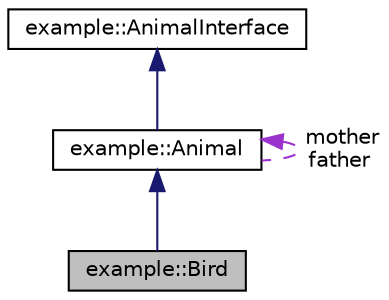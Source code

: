 digraph "example::Bird"
{
  edge [fontname="Helvetica",fontsize="10",labelfontname="Helvetica",labelfontsize="10"];
  node [fontname="Helvetica",fontsize="10",shape=record];
  Node4 [label="example::Bird",height=0.2,width=0.4,color="black", fillcolor="grey75", style="filled", fontcolor="black"];
  Node5 -> Node4 [dir="back",color="midnightblue",fontsize="10",style="solid",fontname="Helvetica"];
  Node5 [label="example::Animal",height=0.2,width=0.4,color="black", fillcolor="white", style="filled",URL="$classexample_1_1Animal.html",tooltip="Base class for all animals from which Bird derives. "];
  Node6 -> Node5 [dir="back",color="midnightblue",fontsize="10",style="solid",fontname="Helvetica"];
  Node6 [label="example::AnimalInterface",height=0.2,width=0.4,color="black", fillcolor="white", style="filled",URL="$classexample_1_1AnimalInterface.html"];
  Node5 -> Node5 [dir="back",color="darkorchid3",fontsize="10",style="dashed",label=" mother\nfather" ,fontname="Helvetica"];
}
